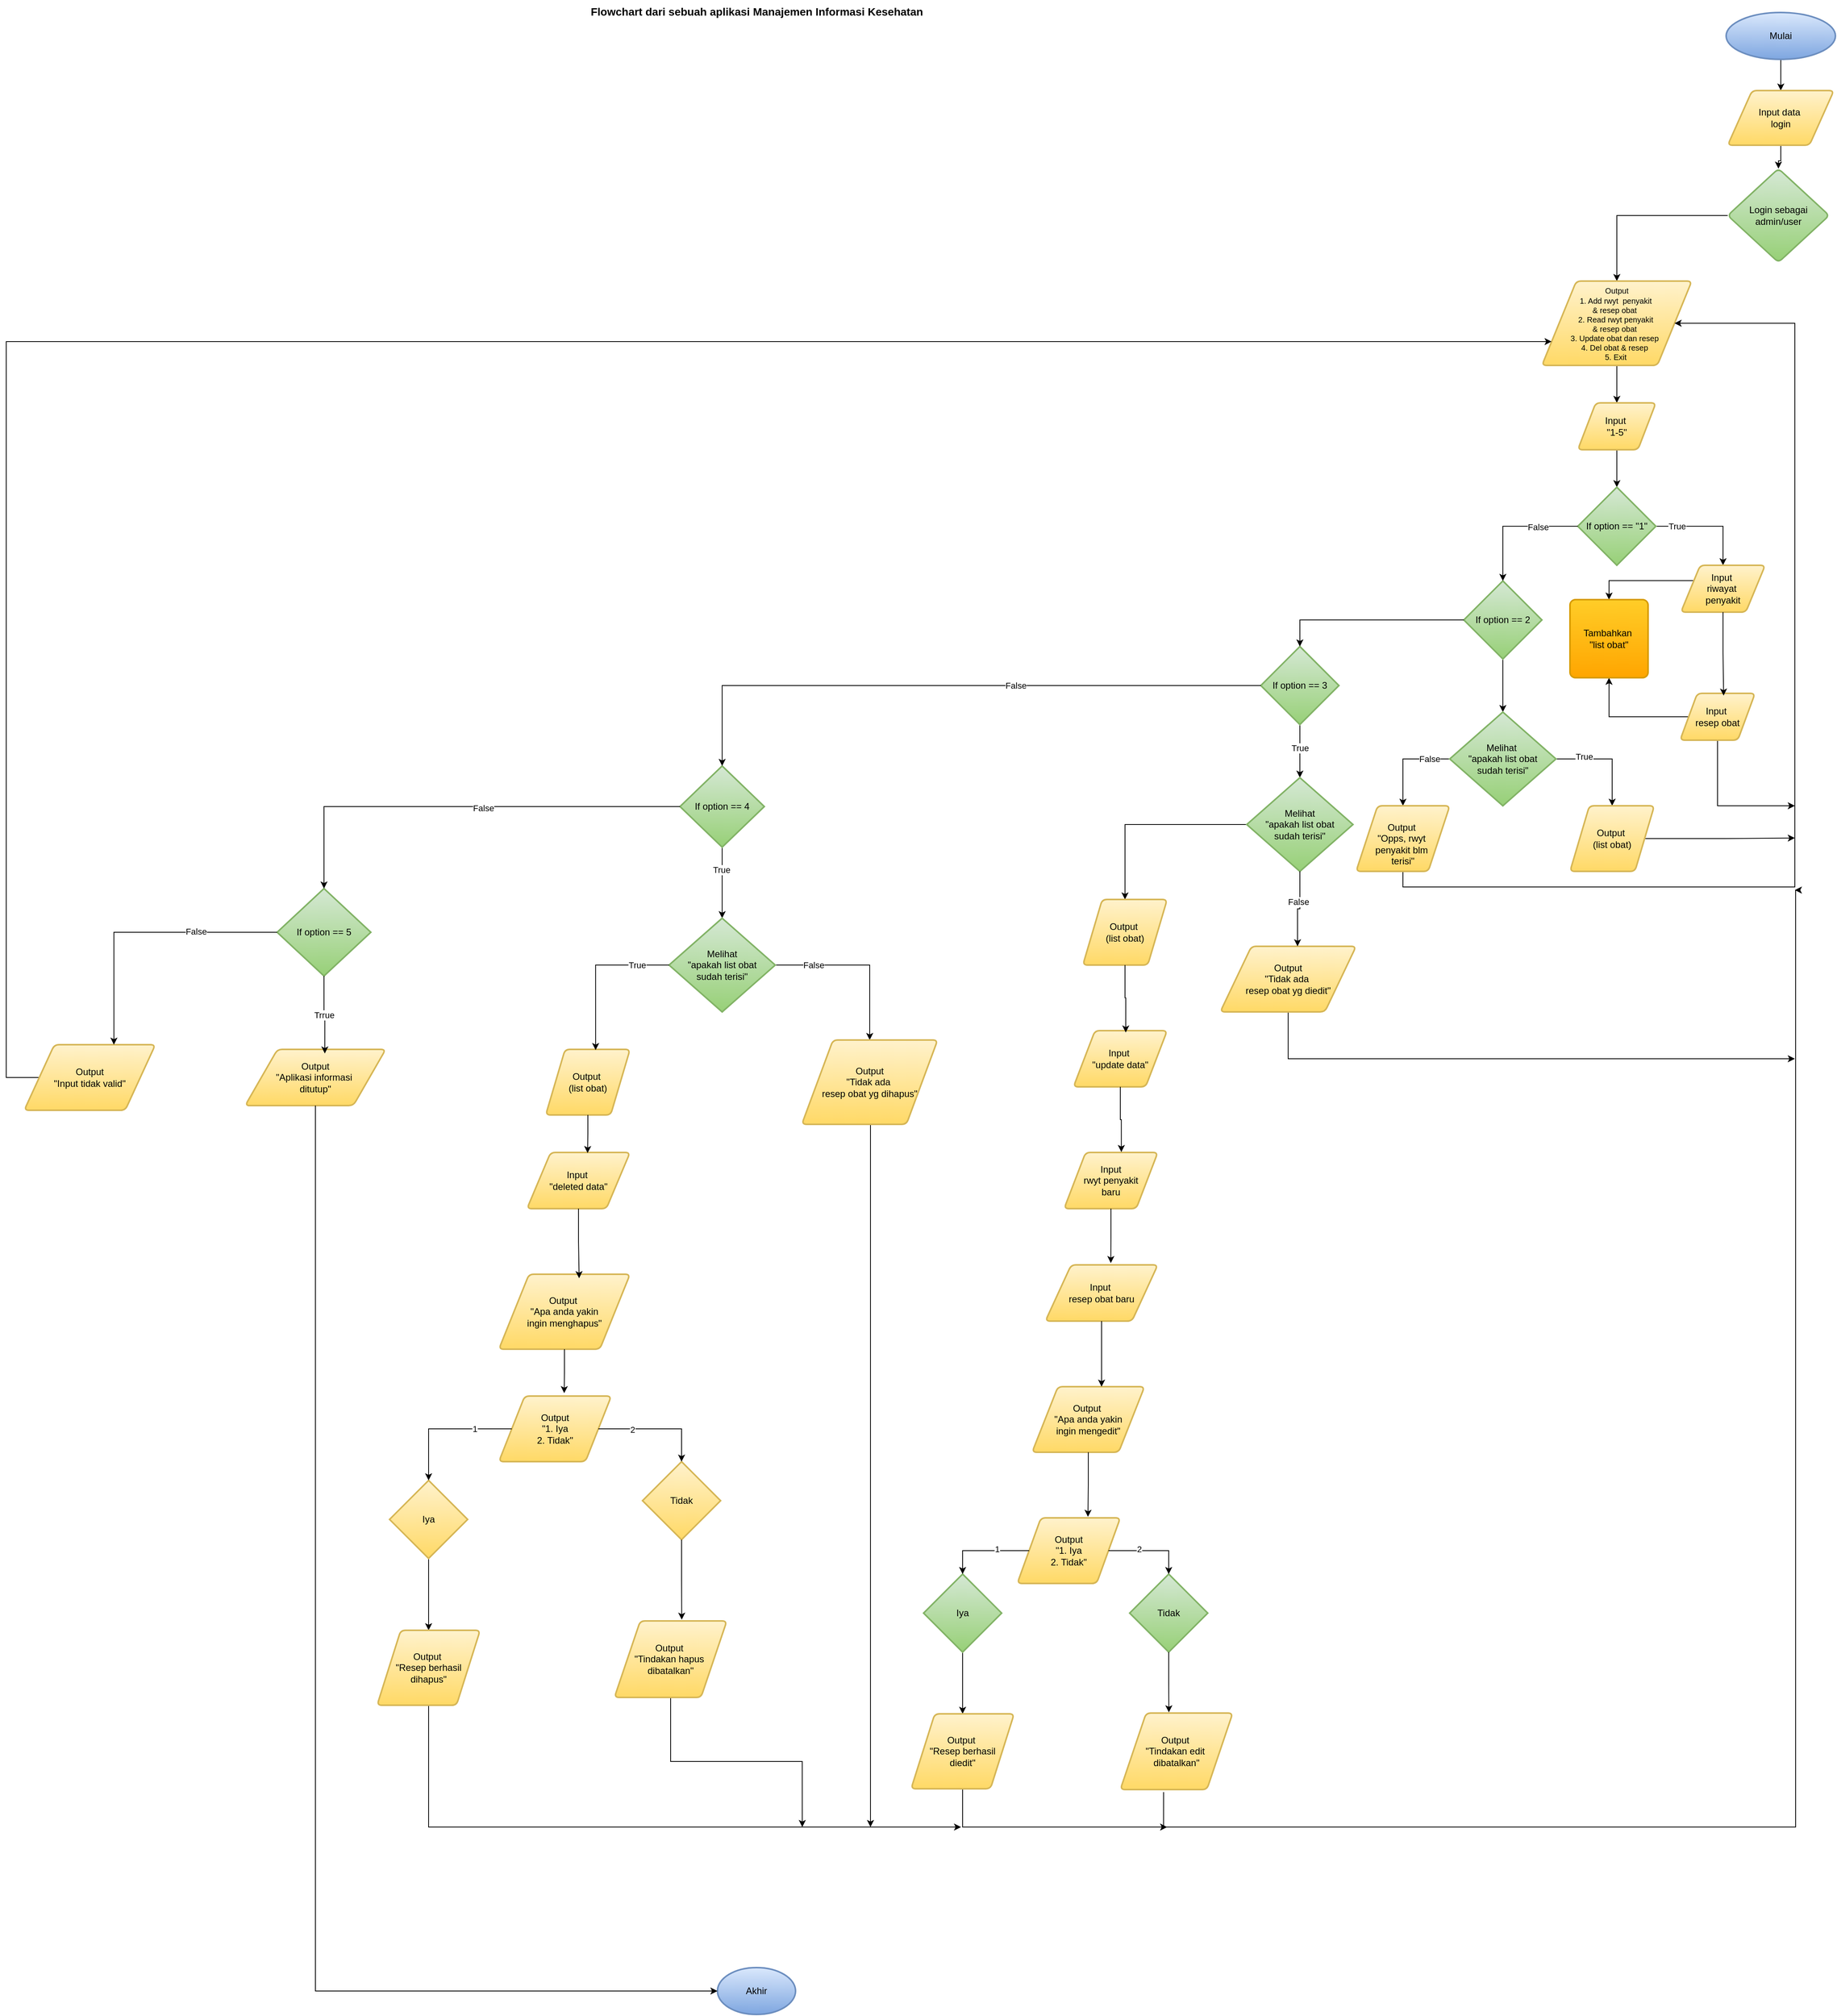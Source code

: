 <mxfile version="24.7.8">
  <diagram id="C5RBs43oDa-KdzZeNtuy" name="Page-1">
    <mxGraphModel dx="5481" dy="1774" grid="1" gridSize="12" guides="1" tooltips="1" connect="1" arrows="1" fold="1" page="1" pageScale="1" pageWidth="827" pageHeight="1169" math="0" shadow="0">
      <root>
        <mxCell id="WIyWlLk6GJQsqaUBKTNV-0" />
        <mxCell id="WIyWlLk6GJQsqaUBKTNV-1" parent="WIyWlLk6GJQsqaUBKTNV-0" />
        <mxCell id="7hkUf9eqi4IZ8fH5zVSV-6" style="edgeStyle=orthogonalEdgeStyle;rounded=0;orthogonalLoop=1;jettySize=auto;html=1;" parent="WIyWlLk6GJQsqaUBKTNV-1" source="7hkUf9eqi4IZ8fH5zVSV-3" edge="1">
          <mxGeometry relative="1" as="geometry">
            <mxPoint x="414" y="200" as="targetPoint" />
          </mxGeometry>
        </mxCell>
        <mxCell id="7hkUf9eqi4IZ8fH5zVSV-3" value="Mulai" style="strokeWidth=2;html=1;shape=mxgraph.flowchart.start_1;whiteSpace=wrap;fillColor=#dae8fc;gradientColor=#7ea6e0;strokeColor=#6c8ebf;" parent="WIyWlLk6GJQsqaUBKTNV-1" vertex="1">
          <mxGeometry x="344" y="100" width="140" height="60" as="geometry" />
        </mxCell>
        <mxCell id="7hkUf9eqi4IZ8fH5zVSV-4" value="Flowchart dari sebuah aplikasi Manajemen Informasi Kesehatan" style="text;html=1;align=center;verticalAlign=middle;resizable=0;points=[];autosize=1;fontStyle=1;fontSize=14;fillColor=none;strokeColor=none;" parent="WIyWlLk6GJQsqaUBKTNV-1" vertex="1">
          <mxGeometry x="-1108" y="84" width="420" height="30" as="geometry" />
        </mxCell>
        <mxCell id="7hkUf9eqi4IZ8fH5zVSV-15" style="edgeStyle=orthogonalEdgeStyle;rounded=0;orthogonalLoop=1;jettySize=auto;html=1;exitX=0.5;exitY=1;exitDx=0;exitDy=0;" parent="WIyWlLk6GJQsqaUBKTNV-1" source="7hkUf9eqi4IZ8fH5zVSV-9" target="7hkUf9eqi4IZ8fH5zVSV-11" edge="1">
          <mxGeometry relative="1" as="geometry" />
        </mxCell>
        <mxCell id="7hkUf9eqi4IZ8fH5zVSV-9" value="Input data&amp;nbsp;&lt;div&gt;login&lt;/div&gt;" style="shape=parallelogram;html=1;strokeWidth=2;perimeter=parallelogramPerimeter;whiteSpace=wrap;rounded=1;arcSize=12;size=0.23;fillColor=#fff2cc;gradientColor=#ffd966;strokeColor=#d6b656;" parent="WIyWlLk6GJQsqaUBKTNV-1" vertex="1">
          <mxGeometry x="346" y="200" width="136" height="70" as="geometry" />
        </mxCell>
        <mxCell id="7hkUf9eqi4IZ8fH5zVSV-18" style="edgeStyle=orthogonalEdgeStyle;rounded=0;orthogonalLoop=1;jettySize=auto;html=1;exitX=0;exitY=0.5;exitDx=0;exitDy=0;" parent="WIyWlLk6GJQsqaUBKTNV-1" source="7hkUf9eqi4IZ8fH5zVSV-11" target="7hkUf9eqi4IZ8fH5zVSV-21" edge="1">
          <mxGeometry relative="1" as="geometry">
            <mxPoint x="170" y="370" as="targetPoint" />
          </mxGeometry>
        </mxCell>
        <mxCell id="7hkUf9eqi4IZ8fH5zVSV-11" value="Login sebagai admin/user" style="rhombus;whiteSpace=wrap;html=1;strokeWidth=2;rounded=1;arcSize=12;fillColor=#d5e8d4;gradientColor=#97d077;strokeColor=#82b366;" parent="WIyWlLk6GJQsqaUBKTNV-1" vertex="1">
          <mxGeometry x="346" y="300" width="130" height="120" as="geometry" />
        </mxCell>
        <mxCell id="7hkUf9eqi4IZ8fH5zVSV-41" style="edgeStyle=orthogonalEdgeStyle;rounded=0;orthogonalLoop=1;jettySize=auto;html=1;exitX=0.5;exitY=1;exitDx=0;exitDy=0;" parent="WIyWlLk6GJQsqaUBKTNV-1" source="7hkUf9eqi4IZ8fH5zVSV-21" edge="1">
          <mxGeometry relative="1" as="geometry">
            <mxPoint x="204" y="600" as="targetPoint" />
          </mxGeometry>
        </mxCell>
        <mxCell id="7hkUf9eqi4IZ8fH5zVSV-21" value="&lt;font style=&quot;font-size: 10px;&quot;&gt;Output&lt;/font&gt;&lt;div style=&quot;font-size: 10px;&quot;&gt;&lt;font style=&quot;font-size: 10px;&quot;&gt;1. Add rwyt&amp;nbsp; penyakit&amp;nbsp;&lt;/font&gt;&lt;/div&gt;&lt;div style=&quot;font-size: 10px;&quot;&gt;&lt;font style=&quot;font-size: 10px;&quot;&gt;&amp;amp; resep obat&amp;nbsp;&amp;nbsp;&lt;/font&gt;&lt;/div&gt;&lt;div style=&quot;font-size: 10px;&quot;&gt;&lt;font style=&quot;font-size: 10px;&quot;&gt;2. Read rwyt penyakit&amp;nbsp;&lt;/font&gt;&lt;/div&gt;&lt;div style=&quot;font-size: 10px;&quot;&gt;&lt;font style=&quot;font-size: 10px;&quot;&gt;&amp;amp; resep obat&amp;nbsp;&amp;nbsp;&lt;/font&gt;&lt;/div&gt;&lt;div style=&quot;font-size: 10px;&quot;&gt;&lt;font style=&quot;font-size: 10px;&quot;&gt;3. Update obat dan resep&amp;nbsp;&amp;nbsp;&lt;/font&gt;&lt;/div&gt;&lt;div style=&quot;font-size: 10px;&quot;&gt;&lt;font style=&quot;font-size: 10px;&quot;&gt;4. Del obat &amp;amp; resep&amp;nbsp;&amp;nbsp;&lt;/font&gt;&lt;/div&gt;&lt;div style=&quot;font-size: 10px;&quot;&gt;&lt;font style=&quot;font-size: 10px;&quot;&gt;5. Exit&amp;nbsp;&lt;/font&gt;&lt;/div&gt;" style="shape=parallelogram;html=1;strokeWidth=2;perimeter=parallelogramPerimeter;whiteSpace=wrap;rounded=1;arcSize=12;size=0.23;fillColor=#fff2cc;gradientColor=#ffd966;strokeColor=#d6b656;" parent="WIyWlLk6GJQsqaUBKTNV-1" vertex="1">
          <mxGeometry x="108" y="444" width="192" height="108" as="geometry" />
        </mxCell>
        <mxCell id="7hkUf9eqi4IZ8fH5zVSV-44" style="edgeStyle=orthogonalEdgeStyle;rounded=0;orthogonalLoop=1;jettySize=auto;html=1;exitX=0.5;exitY=1;exitDx=0;exitDy=0;" parent="WIyWlLk6GJQsqaUBKTNV-1" source="7hkUf9eqi4IZ8fH5zVSV-42" edge="1">
          <mxGeometry relative="1" as="geometry">
            <mxPoint x="204" y="708" as="targetPoint" />
          </mxGeometry>
        </mxCell>
        <mxCell id="7hkUf9eqi4IZ8fH5zVSV-42" value="Input&amp;nbsp;&lt;div&gt;&quot;1-5&quot;&lt;/div&gt;" style="shape=parallelogram;html=1;strokeWidth=2;perimeter=parallelogramPerimeter;whiteSpace=wrap;rounded=1;arcSize=12;size=0.23;fillColor=#fff2cc;gradientColor=#ffd966;strokeColor=#d6b656;" parent="WIyWlLk6GJQsqaUBKTNV-1" vertex="1">
          <mxGeometry x="154" y="600" width="100" height="60" as="geometry" />
        </mxCell>
        <mxCell id="7hkUf9eqi4IZ8fH5zVSV-46" style="edgeStyle=orthogonalEdgeStyle;rounded=0;orthogonalLoop=1;jettySize=auto;html=1;exitX=1;exitY=0.5;exitDx=0;exitDy=0;exitPerimeter=0;entryX=0.5;entryY=0;entryDx=0;entryDy=0;" parent="WIyWlLk6GJQsqaUBKTNV-1" source="7hkUf9eqi4IZ8fH5zVSV-45" edge="1" target="UEcVBpaG3NOcfBzh2yAo-0">
          <mxGeometry relative="1" as="geometry">
            <mxPoint x="360" y="758" as="targetPoint" />
          </mxGeometry>
        </mxCell>
        <mxCell id="7hkUf9eqi4IZ8fH5zVSV-47" value="True" style="edgeLabel;html=1;align=center;verticalAlign=middle;resizable=0;points=[];" parent="7hkUf9eqi4IZ8fH5zVSV-46" vertex="1" connectable="0">
          <mxGeometry x="-0.154" y="-3" relative="1" as="geometry">
            <mxPoint x="-31" y="-3" as="offset" />
          </mxGeometry>
        </mxCell>
        <mxCell id="7hkUf9eqi4IZ8fH5zVSV-45" value="If option == &quot;1&quot;" style="strokeWidth=2;html=1;shape=mxgraph.flowchart.decision;whiteSpace=wrap;fillColor=#d5e8d4;gradientColor=#97d077;strokeColor=#82b366;" parent="WIyWlLk6GJQsqaUBKTNV-1" vertex="1">
          <mxGeometry x="154" y="708" width="100" height="100" as="geometry" />
        </mxCell>
        <mxCell id="UEcVBpaG3NOcfBzh2yAo-25" style="edgeStyle=orthogonalEdgeStyle;rounded=0;orthogonalLoop=1;jettySize=auto;html=1;exitX=0;exitY=0.25;exitDx=0;exitDy=0;entryX=0.5;entryY=0;entryDx=0;entryDy=0;" edge="1" parent="WIyWlLk6GJQsqaUBKTNV-1" source="UEcVBpaG3NOcfBzh2yAo-0" target="UEcVBpaG3NOcfBzh2yAo-22">
          <mxGeometry relative="1" as="geometry" />
        </mxCell>
        <mxCell id="UEcVBpaG3NOcfBzh2yAo-0" value="Input&amp;nbsp;&lt;div&gt;riwayat&amp;nbsp;&lt;/div&gt;&lt;div&gt;penyakit&lt;/div&gt;" style="shape=parallelogram;html=1;strokeWidth=2;perimeter=parallelogramPerimeter;whiteSpace=wrap;rounded=1;arcSize=12;size=0.23;fillColor=#fff2cc;gradientColor=#ffd966;strokeColor=#d6b656;" vertex="1" parent="WIyWlLk6GJQsqaUBKTNV-1">
          <mxGeometry x="286" y="808" width="108" height="60" as="geometry" />
        </mxCell>
        <mxCell id="UEcVBpaG3NOcfBzh2yAo-23" style="edgeStyle=orthogonalEdgeStyle;rounded=0;orthogonalLoop=1;jettySize=auto;html=1;exitX=0;exitY=0.5;exitDx=0;exitDy=0;entryX=0.5;entryY=1;entryDx=0;entryDy=0;" edge="1" parent="WIyWlLk6GJQsqaUBKTNV-1" source="UEcVBpaG3NOcfBzh2yAo-1" target="UEcVBpaG3NOcfBzh2yAo-22">
          <mxGeometry relative="1" as="geometry" />
        </mxCell>
        <mxCell id="UEcVBpaG3NOcfBzh2yAo-39" style="edgeStyle=orthogonalEdgeStyle;rounded=0;orthogonalLoop=1;jettySize=auto;html=1;exitX=0.5;exitY=1;exitDx=0;exitDy=0;" edge="1" parent="WIyWlLk6GJQsqaUBKTNV-1" source="UEcVBpaG3NOcfBzh2yAo-1">
          <mxGeometry relative="1" as="geometry">
            <mxPoint x="432" y="1116" as="targetPoint" />
            <Array as="points">
              <mxPoint x="333" y="1116" />
            </Array>
          </mxGeometry>
        </mxCell>
        <mxCell id="UEcVBpaG3NOcfBzh2yAo-1" value="Input&amp;nbsp;&lt;div&gt;resep obat&lt;/div&gt;" style="shape=parallelogram;html=1;strokeWidth=2;perimeter=parallelogramPerimeter;whiteSpace=wrap;rounded=1;arcSize=12;size=0.23;fillColor=#fff2cc;gradientColor=#ffd966;strokeColor=#d6b656;" vertex="1" parent="WIyWlLk6GJQsqaUBKTNV-1">
          <mxGeometry x="285" y="972" width="96" height="60" as="geometry" />
        </mxCell>
        <mxCell id="UEcVBpaG3NOcfBzh2yAo-10" style="edgeStyle=orthogonalEdgeStyle;rounded=0;orthogonalLoop=1;jettySize=auto;html=1;exitX=0.5;exitY=1;exitDx=0;exitDy=0;entryX=0.581;entryY=0.048;entryDx=0;entryDy=0;entryPerimeter=0;" edge="1" parent="WIyWlLk6GJQsqaUBKTNV-1" source="UEcVBpaG3NOcfBzh2yAo-0" target="UEcVBpaG3NOcfBzh2yAo-1">
          <mxGeometry relative="1" as="geometry" />
        </mxCell>
        <mxCell id="UEcVBpaG3NOcfBzh2yAo-28" style="edgeStyle=orthogonalEdgeStyle;rounded=0;orthogonalLoop=1;jettySize=auto;html=1;exitX=0.5;exitY=1;exitDx=0;exitDy=0;exitPerimeter=0;" edge="1" parent="WIyWlLk6GJQsqaUBKTNV-1" source="UEcVBpaG3NOcfBzh2yAo-11" target="UEcVBpaG3NOcfBzh2yAo-27">
          <mxGeometry relative="1" as="geometry" />
        </mxCell>
        <mxCell id="UEcVBpaG3NOcfBzh2yAo-11" value="If option == 2" style="strokeWidth=2;html=1;shape=mxgraph.flowchart.decision;whiteSpace=wrap;fillColor=#d5e8d4;gradientColor=#97d077;strokeColor=#82b366;" vertex="1" parent="WIyWlLk6GJQsqaUBKTNV-1">
          <mxGeometry x="8" y="828" width="100" height="100" as="geometry" />
        </mxCell>
        <mxCell id="UEcVBpaG3NOcfBzh2yAo-12" style="edgeStyle=orthogonalEdgeStyle;rounded=0;orthogonalLoop=1;jettySize=auto;html=1;exitX=0;exitY=0.5;exitDx=0;exitDy=0;exitPerimeter=0;entryX=0.5;entryY=0;entryDx=0;entryDy=0;entryPerimeter=0;" edge="1" parent="WIyWlLk6GJQsqaUBKTNV-1" source="7hkUf9eqi4IZ8fH5zVSV-45" target="UEcVBpaG3NOcfBzh2yAo-11">
          <mxGeometry relative="1" as="geometry" />
        </mxCell>
        <mxCell id="UEcVBpaG3NOcfBzh2yAo-13" value="False" style="edgeLabel;html=1;align=center;verticalAlign=middle;resizable=0;points=[];" vertex="1" connectable="0" parent="UEcVBpaG3NOcfBzh2yAo-12">
          <mxGeometry x="-0.388" y="1" relative="1" as="geometry">
            <mxPoint as="offset" />
          </mxGeometry>
        </mxCell>
        <mxCell id="UEcVBpaG3NOcfBzh2yAo-22" value="Tambahkan&amp;nbsp;&lt;div&gt;&quot;list obat&quot;&lt;/div&gt;" style="rounded=1;whiteSpace=wrap;html=1;absoluteArcSize=1;arcSize=14;strokeWidth=2;fillColor=#ffcd28;gradientColor=#ffa500;strokeColor=#d79b00;" vertex="1" parent="WIyWlLk6GJQsqaUBKTNV-1">
          <mxGeometry x="144" y="852" width="100" height="100" as="geometry" />
        </mxCell>
        <mxCell id="UEcVBpaG3NOcfBzh2yAo-33" style="edgeStyle=orthogonalEdgeStyle;rounded=0;orthogonalLoop=1;jettySize=auto;html=1;exitX=1;exitY=0.5;exitDx=0;exitDy=0;exitPerimeter=0;entryX=0.5;entryY=0;entryDx=0;entryDy=0;" edge="1" parent="WIyWlLk6GJQsqaUBKTNV-1" source="UEcVBpaG3NOcfBzh2yAo-27" target="UEcVBpaG3NOcfBzh2yAo-32">
          <mxGeometry relative="1" as="geometry" />
        </mxCell>
        <mxCell id="UEcVBpaG3NOcfBzh2yAo-36" value="True" style="edgeLabel;html=1;align=center;verticalAlign=middle;resizable=0;points=[];" vertex="1" connectable="0" parent="UEcVBpaG3NOcfBzh2yAo-33">
          <mxGeometry x="-0.453" y="3" relative="1" as="geometry">
            <mxPoint as="offset" />
          </mxGeometry>
        </mxCell>
        <mxCell id="UEcVBpaG3NOcfBzh2yAo-34" style="edgeStyle=orthogonalEdgeStyle;rounded=0;orthogonalLoop=1;jettySize=auto;html=1;exitX=0;exitY=0.5;exitDx=0;exitDy=0;exitPerimeter=0;entryX=0.5;entryY=0;entryDx=0;entryDy=0;" edge="1" parent="WIyWlLk6GJQsqaUBKTNV-1" source="UEcVBpaG3NOcfBzh2yAo-27" target="UEcVBpaG3NOcfBzh2yAo-30">
          <mxGeometry relative="1" as="geometry" />
        </mxCell>
        <mxCell id="UEcVBpaG3NOcfBzh2yAo-35" value="False" style="edgeLabel;html=1;align=center;verticalAlign=middle;resizable=0;points=[];" vertex="1" connectable="0" parent="UEcVBpaG3NOcfBzh2yAo-34">
          <mxGeometry x="-0.556" relative="1" as="geometry">
            <mxPoint as="offset" />
          </mxGeometry>
        </mxCell>
        <mxCell id="UEcVBpaG3NOcfBzh2yAo-27" value="Melihat&amp;nbsp;&lt;div&gt;&quot;apakah list obat&lt;/div&gt;&lt;div&gt;sudah terisi&quot;&lt;/div&gt;" style="strokeWidth=2;html=1;shape=mxgraph.flowchart.decision;whiteSpace=wrap;fillColor=#d5e8d4;gradientColor=#97d077;strokeColor=#82b366;" vertex="1" parent="WIyWlLk6GJQsqaUBKTNV-1">
          <mxGeometry x="-10" y="996" width="136" height="120" as="geometry" />
        </mxCell>
        <mxCell id="UEcVBpaG3NOcfBzh2yAo-38" style="edgeStyle=orthogonalEdgeStyle;rounded=0;orthogonalLoop=1;jettySize=auto;html=1;exitX=0.5;exitY=1;exitDx=0;exitDy=0;entryX=1;entryY=0.5;entryDx=0;entryDy=0;" edge="1" parent="WIyWlLk6GJQsqaUBKTNV-1" source="UEcVBpaG3NOcfBzh2yAo-30" target="7hkUf9eqi4IZ8fH5zVSV-21">
          <mxGeometry relative="1" as="geometry">
            <Array as="points">
              <mxPoint x="-70" y="1220" />
              <mxPoint x="432" y="1220" />
              <mxPoint x="432" y="498" />
            </Array>
          </mxGeometry>
        </mxCell>
        <mxCell id="UEcVBpaG3NOcfBzh2yAo-30" value="&lt;br&gt;&lt;div&gt;Output&amp;nbsp;&lt;/div&gt;&lt;div&gt;&quot;Opps, rwyt&amp;nbsp;&lt;/div&gt;&lt;div&gt;penyakit blm&amp;nbsp;&lt;/div&gt;&lt;div&gt;terisi&quot;&lt;/div&gt;" style="shape=parallelogram;html=1;strokeWidth=2;perimeter=parallelogramPerimeter;whiteSpace=wrap;rounded=1;arcSize=12;size=0.23;fillColor=#fff2cc;gradientColor=#ffd966;strokeColor=#d6b656;" vertex="1" parent="WIyWlLk6GJQsqaUBKTNV-1">
          <mxGeometry x="-130" y="1116" width="120" height="84" as="geometry" />
        </mxCell>
        <mxCell id="UEcVBpaG3NOcfBzh2yAo-41" style="edgeStyle=orthogonalEdgeStyle;rounded=0;orthogonalLoop=1;jettySize=auto;html=1;exitX=1;exitY=0.5;exitDx=0;exitDy=0;" edge="1" parent="WIyWlLk6GJQsqaUBKTNV-1" source="UEcVBpaG3NOcfBzh2yAo-32">
          <mxGeometry relative="1" as="geometry">
            <mxPoint x="432" y="1157.308" as="targetPoint" />
          </mxGeometry>
        </mxCell>
        <mxCell id="UEcVBpaG3NOcfBzh2yAo-32" value="Output&amp;nbsp;&lt;div&gt;(list obat)&lt;/div&gt;" style="shape=parallelogram;html=1;strokeWidth=2;perimeter=parallelogramPerimeter;whiteSpace=wrap;rounded=1;arcSize=12;size=0.23;fillColor=#fff2cc;gradientColor=#ffd966;strokeColor=#d6b656;" vertex="1" parent="WIyWlLk6GJQsqaUBKTNV-1">
          <mxGeometry x="144" y="1116" width="108" height="84" as="geometry" />
        </mxCell>
        <mxCell id="UEcVBpaG3NOcfBzh2yAo-47" style="edgeStyle=orthogonalEdgeStyle;rounded=0;orthogonalLoop=1;jettySize=auto;html=1;exitX=0.5;exitY=1;exitDx=0;exitDy=0;exitPerimeter=0;" edge="1" parent="WIyWlLk6GJQsqaUBKTNV-1" source="UEcVBpaG3NOcfBzh2yAo-43" target="UEcVBpaG3NOcfBzh2yAo-46">
          <mxGeometry relative="1" as="geometry" />
        </mxCell>
        <mxCell id="UEcVBpaG3NOcfBzh2yAo-94" value="True" style="edgeLabel;html=1;align=center;verticalAlign=middle;resizable=0;points=[];" vertex="1" connectable="0" parent="UEcVBpaG3NOcfBzh2yAo-47">
          <mxGeometry x="-0.129" relative="1" as="geometry">
            <mxPoint as="offset" />
          </mxGeometry>
        </mxCell>
        <mxCell id="UEcVBpaG3NOcfBzh2yAo-43" value="If option == 3" style="strokeWidth=2;html=1;shape=mxgraph.flowchart.decision;whiteSpace=wrap;fillColor=#d5e8d4;gradientColor=#97d077;strokeColor=#82b366;" vertex="1" parent="WIyWlLk6GJQsqaUBKTNV-1">
          <mxGeometry x="-252" y="912" width="100" height="100" as="geometry" />
        </mxCell>
        <mxCell id="UEcVBpaG3NOcfBzh2yAo-44" style="edgeStyle=orthogonalEdgeStyle;rounded=0;orthogonalLoop=1;jettySize=auto;html=1;exitX=0;exitY=0.5;exitDx=0;exitDy=0;exitPerimeter=0;entryX=0.5;entryY=0;entryDx=0;entryDy=0;entryPerimeter=0;" edge="1" parent="WIyWlLk6GJQsqaUBKTNV-1" source="UEcVBpaG3NOcfBzh2yAo-11" target="UEcVBpaG3NOcfBzh2yAo-43">
          <mxGeometry relative="1" as="geometry" />
        </mxCell>
        <mxCell id="UEcVBpaG3NOcfBzh2yAo-90" style="edgeStyle=orthogonalEdgeStyle;rounded=0;orthogonalLoop=1;jettySize=auto;html=1;exitX=0.5;exitY=1;exitDx=0;exitDy=0;" edge="1" parent="WIyWlLk6GJQsqaUBKTNV-1" source="UEcVBpaG3NOcfBzh2yAo-45">
          <mxGeometry relative="1" as="geometry">
            <mxPoint x="432" y="1440" as="targetPoint" />
            <Array as="points">
              <mxPoint x="-217" y="1440" />
              <mxPoint x="372" y="1440" />
            </Array>
          </mxGeometry>
        </mxCell>
        <mxCell id="UEcVBpaG3NOcfBzh2yAo-45" value="Output&lt;div&gt;&quot;Tidak ada&amp;nbsp;&lt;/div&gt;&lt;div&gt;resep obat yg diedit&quot;&lt;/div&gt;" style="shape=parallelogram;html=1;strokeWidth=2;perimeter=parallelogramPerimeter;whiteSpace=wrap;rounded=1;arcSize=12;size=0.23;fillColor=#fff2cc;gradientColor=#ffd966;strokeColor=#d6b656;" vertex="1" parent="WIyWlLk6GJQsqaUBKTNV-1">
          <mxGeometry x="-304" y="1296" width="174" height="84" as="geometry" />
        </mxCell>
        <mxCell id="UEcVBpaG3NOcfBzh2yAo-67" style="edgeStyle=orthogonalEdgeStyle;rounded=0;orthogonalLoop=1;jettySize=auto;html=1;exitX=0;exitY=0.5;exitDx=0;exitDy=0;exitPerimeter=0;entryX=0.5;entryY=0;entryDx=0;entryDy=0;" edge="1" parent="WIyWlLk6GJQsqaUBKTNV-1" source="UEcVBpaG3NOcfBzh2yAo-46" target="UEcVBpaG3NOcfBzh2yAo-51">
          <mxGeometry relative="1" as="geometry" />
        </mxCell>
        <mxCell id="UEcVBpaG3NOcfBzh2yAo-46" value="Melihat&lt;div&gt;&quot;apakah list obat&lt;/div&gt;&lt;div&gt;sudah terisi&quot;&lt;/div&gt;" style="strokeWidth=2;html=1;shape=mxgraph.flowchart.decision;whiteSpace=wrap;fillColor=#d5e8d4;gradientColor=#97d077;strokeColor=#82b366;" vertex="1" parent="WIyWlLk6GJQsqaUBKTNV-1">
          <mxGeometry x="-270" y="1080" width="136" height="120" as="geometry" />
        </mxCell>
        <mxCell id="UEcVBpaG3NOcfBzh2yAo-48" style="edgeStyle=orthogonalEdgeStyle;rounded=0;orthogonalLoop=1;jettySize=auto;html=1;exitX=0.5;exitY=1;exitDx=0;exitDy=0;exitPerimeter=0;entryX=0.569;entryY=0;entryDx=0;entryDy=0;entryPerimeter=0;" edge="1" parent="WIyWlLk6GJQsqaUBKTNV-1" source="UEcVBpaG3NOcfBzh2yAo-46" target="UEcVBpaG3NOcfBzh2yAo-45">
          <mxGeometry relative="1" as="geometry" />
        </mxCell>
        <mxCell id="UEcVBpaG3NOcfBzh2yAo-49" value="False" style="edgeLabel;html=1;align=center;verticalAlign=middle;resizable=0;points=[];" vertex="1" connectable="0" parent="UEcVBpaG3NOcfBzh2yAo-48">
          <mxGeometry x="-0.213" y="-2" relative="1" as="geometry">
            <mxPoint as="offset" />
          </mxGeometry>
        </mxCell>
        <mxCell id="UEcVBpaG3NOcfBzh2yAo-51" value="Output&amp;nbsp;&lt;div&gt;(list obat)&lt;/div&gt;" style="shape=parallelogram;html=1;strokeWidth=2;perimeter=parallelogramPerimeter;whiteSpace=wrap;rounded=1;arcSize=12;size=0.23;fillColor=#fff2cc;gradientColor=#ffd966;strokeColor=#d6b656;" vertex="1" parent="WIyWlLk6GJQsqaUBKTNV-1">
          <mxGeometry x="-480" y="1236" width="108" height="84" as="geometry" />
        </mxCell>
        <mxCell id="UEcVBpaG3NOcfBzh2yAo-52" value="Input&amp;nbsp;&lt;div&gt;&quot;update data&quot;&lt;/div&gt;" style="shape=parallelogram;html=1;strokeWidth=2;perimeter=parallelogramPerimeter;whiteSpace=wrap;rounded=1;arcSize=12;size=0.23;fillColor=#fff2cc;gradientColor=#ffd966;strokeColor=#d6b656;" vertex="1" parent="WIyWlLk6GJQsqaUBKTNV-1">
          <mxGeometry x="-492" y="1404" width="120" height="72" as="geometry" />
        </mxCell>
        <mxCell id="UEcVBpaG3NOcfBzh2yAo-54" style="edgeStyle=orthogonalEdgeStyle;rounded=0;orthogonalLoop=1;jettySize=auto;html=1;exitX=0.5;exitY=1;exitDx=0;exitDy=0;entryX=0.558;entryY=0.033;entryDx=0;entryDy=0;entryPerimeter=0;" edge="1" parent="WIyWlLk6GJQsqaUBKTNV-1" source="UEcVBpaG3NOcfBzh2yAo-51" target="UEcVBpaG3NOcfBzh2yAo-52">
          <mxGeometry relative="1" as="geometry" />
        </mxCell>
        <mxCell id="UEcVBpaG3NOcfBzh2yAo-55" value="Input&lt;div&gt;rwyt penyakit&lt;/div&gt;&lt;div&gt;baru&lt;/div&gt;" style="shape=parallelogram;html=1;strokeWidth=2;perimeter=parallelogramPerimeter;whiteSpace=wrap;rounded=1;arcSize=12;size=0.23;fillColor=#fff2cc;gradientColor=#ffd966;strokeColor=#d6b656;" vertex="1" parent="WIyWlLk6GJQsqaUBKTNV-1">
          <mxGeometry x="-504" y="1560" width="120" height="72" as="geometry" />
        </mxCell>
        <mxCell id="UEcVBpaG3NOcfBzh2yAo-56" value="Input&amp;nbsp;&lt;div&gt;resep obat baru&lt;/div&gt;" style="shape=parallelogram;html=1;strokeWidth=2;perimeter=parallelogramPerimeter;whiteSpace=wrap;rounded=1;arcSize=12;size=0.23;fillColor=#fff2cc;gradientColor=#ffd966;strokeColor=#d6b656;" vertex="1" parent="WIyWlLk6GJQsqaUBKTNV-1">
          <mxGeometry x="-528" y="1704" width="144" height="72" as="geometry" />
        </mxCell>
        <mxCell id="UEcVBpaG3NOcfBzh2yAo-61" style="edgeStyle=orthogonalEdgeStyle;rounded=0;orthogonalLoop=1;jettySize=auto;html=1;exitX=0.5;exitY=1;exitDx=0;exitDy=0;entryX=0.582;entryY=-0.032;entryDx=0;entryDy=0;entryPerimeter=0;" edge="1" parent="WIyWlLk6GJQsqaUBKTNV-1" source="UEcVBpaG3NOcfBzh2yAo-55" target="UEcVBpaG3NOcfBzh2yAo-56">
          <mxGeometry relative="1" as="geometry" />
        </mxCell>
        <mxCell id="UEcVBpaG3NOcfBzh2yAo-62" value="Output&amp;nbsp;&lt;div&gt;&quot;Apa anda yakin&lt;/div&gt;&lt;div&gt;ingin mengedit&quot;&lt;/div&gt;" style="shape=parallelogram;html=1;strokeWidth=2;perimeter=parallelogramPerimeter;whiteSpace=wrap;rounded=1;arcSize=12;size=0.23;fillColor=#fff2cc;gradientColor=#ffd966;strokeColor=#d6b656;" vertex="1" parent="WIyWlLk6GJQsqaUBKTNV-1">
          <mxGeometry x="-545" y="1860" width="144" height="84" as="geometry" />
        </mxCell>
        <mxCell id="UEcVBpaG3NOcfBzh2yAo-63" value="Output&lt;div&gt;&quot;1. Iya&lt;/div&gt;&lt;div&gt;2. Tidak&quot;&lt;/div&gt;" style="shape=parallelogram;html=1;strokeWidth=2;perimeter=parallelogramPerimeter;whiteSpace=wrap;rounded=1;arcSize=12;size=0.23;fillColor=#fff2cc;gradientColor=#ffd966;strokeColor=#d6b656;" vertex="1" parent="WIyWlLk6GJQsqaUBKTNV-1">
          <mxGeometry x="-564" y="2028" width="132" height="84" as="geometry" />
        </mxCell>
        <mxCell id="UEcVBpaG3NOcfBzh2yAo-69" style="edgeStyle=orthogonalEdgeStyle;rounded=0;orthogonalLoop=1;jettySize=auto;html=1;exitX=0.5;exitY=1;exitDx=0;exitDy=0;entryX=0.611;entryY=-0.007;entryDx=0;entryDy=0;entryPerimeter=0;" edge="1" parent="WIyWlLk6GJQsqaUBKTNV-1" source="UEcVBpaG3NOcfBzh2yAo-52" target="UEcVBpaG3NOcfBzh2yAo-55">
          <mxGeometry relative="1" as="geometry" />
        </mxCell>
        <mxCell id="UEcVBpaG3NOcfBzh2yAo-71" style="edgeStyle=orthogonalEdgeStyle;rounded=0;orthogonalLoop=1;jettySize=auto;html=1;exitX=0.5;exitY=1;exitDx=0;exitDy=0;" edge="1" parent="WIyWlLk6GJQsqaUBKTNV-1" source="UEcVBpaG3NOcfBzh2yAo-56">
          <mxGeometry relative="1" as="geometry">
            <mxPoint x="-456" y="1860" as="targetPoint" />
            <Array as="points">
              <mxPoint x="-456" y="1800" />
              <mxPoint x="-456" y="1800" />
            </Array>
          </mxGeometry>
        </mxCell>
        <mxCell id="UEcVBpaG3NOcfBzh2yAo-72" style="edgeStyle=orthogonalEdgeStyle;rounded=0;orthogonalLoop=1;jettySize=auto;html=1;exitX=0.5;exitY=1;exitDx=0;exitDy=0;entryX=0.686;entryY=-0.016;entryDx=0;entryDy=0;entryPerimeter=0;" edge="1" parent="WIyWlLk6GJQsqaUBKTNV-1" source="UEcVBpaG3NOcfBzh2yAo-62" target="UEcVBpaG3NOcfBzh2yAo-63">
          <mxGeometry relative="1" as="geometry" />
        </mxCell>
        <mxCell id="UEcVBpaG3NOcfBzh2yAo-81" style="edgeStyle=orthogonalEdgeStyle;rounded=0;orthogonalLoop=1;jettySize=auto;html=1;exitX=0.5;exitY=1;exitDx=0;exitDy=0;exitPerimeter=0;entryX=0.5;entryY=0;entryDx=0;entryDy=0;" edge="1" parent="WIyWlLk6GJQsqaUBKTNV-1" source="UEcVBpaG3NOcfBzh2yAo-73" target="UEcVBpaG3NOcfBzh2yAo-80">
          <mxGeometry relative="1" as="geometry" />
        </mxCell>
        <mxCell id="UEcVBpaG3NOcfBzh2yAo-73" value="Iya" style="strokeWidth=2;html=1;shape=mxgraph.flowchart.decision;whiteSpace=wrap;fillColor=#d5e8d4;gradientColor=#97d077;strokeColor=#82b366;" vertex="1" parent="WIyWlLk6GJQsqaUBKTNV-1">
          <mxGeometry x="-684" y="2100" width="100" height="100" as="geometry" />
        </mxCell>
        <mxCell id="UEcVBpaG3NOcfBzh2yAo-74" style="edgeStyle=orthogonalEdgeStyle;rounded=0;orthogonalLoop=1;jettySize=auto;html=1;exitX=0;exitY=0.5;exitDx=0;exitDy=0;entryX=0.5;entryY=0;entryDx=0;entryDy=0;entryPerimeter=0;" edge="1" parent="WIyWlLk6GJQsqaUBKTNV-1" source="UEcVBpaG3NOcfBzh2yAo-63" target="UEcVBpaG3NOcfBzh2yAo-73">
          <mxGeometry relative="1" as="geometry" />
        </mxCell>
        <mxCell id="UEcVBpaG3NOcfBzh2yAo-75" value="1" style="edgeLabel;html=1;align=center;verticalAlign=middle;resizable=0;points=[];" vertex="1" connectable="0" parent="UEcVBpaG3NOcfBzh2yAo-74">
          <mxGeometry x="-0.29" y="-2" relative="1" as="geometry">
            <mxPoint as="offset" />
          </mxGeometry>
        </mxCell>
        <mxCell id="UEcVBpaG3NOcfBzh2yAo-76" value="Tidak" style="strokeWidth=2;html=1;shape=mxgraph.flowchart.decision;whiteSpace=wrap;fillColor=#d5e8d4;gradientColor=#97d077;strokeColor=#82b366;" vertex="1" parent="WIyWlLk6GJQsqaUBKTNV-1">
          <mxGeometry x="-420" y="2100" width="100" height="100" as="geometry" />
        </mxCell>
        <mxCell id="UEcVBpaG3NOcfBzh2yAo-78" style="edgeStyle=orthogonalEdgeStyle;rounded=0;orthogonalLoop=1;jettySize=auto;html=1;exitX=1;exitY=0.5;exitDx=0;exitDy=0;entryX=0.5;entryY=0;entryDx=0;entryDy=0;entryPerimeter=0;" edge="1" parent="WIyWlLk6GJQsqaUBKTNV-1" source="UEcVBpaG3NOcfBzh2yAo-63" target="UEcVBpaG3NOcfBzh2yAo-76">
          <mxGeometry relative="1" as="geometry" />
        </mxCell>
        <mxCell id="UEcVBpaG3NOcfBzh2yAo-79" value="2" style="edgeLabel;html=1;align=center;verticalAlign=middle;resizable=0;points=[];" vertex="1" connectable="0" parent="UEcVBpaG3NOcfBzh2yAo-78">
          <mxGeometry x="-0.276" y="2" relative="1" as="geometry">
            <mxPoint as="offset" />
          </mxGeometry>
        </mxCell>
        <mxCell id="UEcVBpaG3NOcfBzh2yAo-89" style="edgeStyle=orthogonalEdgeStyle;rounded=0;orthogonalLoop=1;jettySize=auto;html=1;exitX=0.5;exitY=1;exitDx=0;exitDy=0;" edge="1" parent="WIyWlLk6GJQsqaUBKTNV-1" source="UEcVBpaG3NOcfBzh2yAo-80">
          <mxGeometry relative="1" as="geometry">
            <mxPoint x="-372" y="2424" as="targetPoint" />
            <Array as="points">
              <mxPoint x="-634" y="2424" />
            </Array>
          </mxGeometry>
        </mxCell>
        <mxCell id="UEcVBpaG3NOcfBzh2yAo-80" value="Output&amp;nbsp;&lt;div&gt;&quot;Resep berhasil&lt;/div&gt;&lt;div&gt;diedit&quot;&lt;/div&gt;" style="shape=parallelogram;html=1;strokeWidth=2;perimeter=parallelogramPerimeter;whiteSpace=wrap;rounded=1;arcSize=12;size=0.23;fillColor=#fff2cc;gradientColor=#ffd966;strokeColor=#d6b656;" vertex="1" parent="WIyWlLk6GJQsqaUBKTNV-1">
          <mxGeometry x="-700" y="2279" width="132" height="96" as="geometry" />
        </mxCell>
        <mxCell id="UEcVBpaG3NOcfBzh2yAo-85" style="edgeStyle=orthogonalEdgeStyle;rounded=0;orthogonalLoop=1;jettySize=auto;html=1;exitX=0.385;exitY=1.033;exitDx=0;exitDy=0;exitPerimeter=0;" edge="1" parent="WIyWlLk6GJQsqaUBKTNV-1" source="UEcVBpaG3NOcfBzh2yAo-82">
          <mxGeometry relative="1" as="geometry">
            <mxPoint x="432" y="1224" as="targetPoint" />
            <mxPoint x="-360" y="2335" as="sourcePoint" />
            <Array as="points">
              <mxPoint x="-377" y="2424" />
              <mxPoint x="433" y="2424" />
              <mxPoint x="433" y="1224" />
            </Array>
          </mxGeometry>
        </mxCell>
        <mxCell id="UEcVBpaG3NOcfBzh2yAo-82" value="Output&amp;nbsp;&lt;div&gt;&quot;Tindakan edit&amp;nbsp;&lt;/div&gt;&lt;div&gt;dibatalkan&quot;&lt;/div&gt;" style="shape=parallelogram;html=1;strokeWidth=2;perimeter=parallelogramPerimeter;whiteSpace=wrap;rounded=1;arcSize=12;size=0.23;fillColor=#fff2cc;gradientColor=#ffd966;strokeColor=#d6b656;" vertex="1" parent="WIyWlLk6GJQsqaUBKTNV-1">
          <mxGeometry x="-432" y="2278" width="144" height="98" as="geometry" />
        </mxCell>
        <mxCell id="UEcVBpaG3NOcfBzh2yAo-83" style="edgeStyle=orthogonalEdgeStyle;rounded=0;orthogonalLoop=1;jettySize=auto;html=1;exitX=0.5;exitY=1;exitDx=0;exitDy=0;exitPerimeter=0;entryX=0.432;entryY=-0.009;entryDx=0;entryDy=0;entryPerimeter=0;" edge="1" parent="WIyWlLk6GJQsqaUBKTNV-1" source="UEcVBpaG3NOcfBzh2yAo-76" target="UEcVBpaG3NOcfBzh2yAo-82">
          <mxGeometry relative="1" as="geometry" />
        </mxCell>
        <mxCell id="UEcVBpaG3NOcfBzh2yAo-99" style="edgeStyle=orthogonalEdgeStyle;rounded=0;orthogonalLoop=1;jettySize=auto;html=1;exitX=0.5;exitY=1;exitDx=0;exitDy=0;exitPerimeter=0;" edge="1" parent="WIyWlLk6GJQsqaUBKTNV-1" source="UEcVBpaG3NOcfBzh2yAo-91" target="UEcVBpaG3NOcfBzh2yAo-96">
          <mxGeometry relative="1" as="geometry" />
        </mxCell>
        <mxCell id="UEcVBpaG3NOcfBzh2yAo-151" value="True" style="edgeLabel;html=1;align=center;verticalAlign=middle;resizable=0;points=[];" vertex="1" connectable="0" parent="UEcVBpaG3NOcfBzh2yAo-99">
          <mxGeometry x="-0.36" y="-1" relative="1" as="geometry">
            <mxPoint as="offset" />
          </mxGeometry>
        </mxCell>
        <mxCell id="UEcVBpaG3NOcfBzh2yAo-91" value="If option == 4" style="strokeWidth=2;html=1;shape=mxgraph.flowchart.decision;whiteSpace=wrap;fillColor=#d5e8d4;gradientColor=#97d077;strokeColor=#82b366;" vertex="1" parent="WIyWlLk6GJQsqaUBKTNV-1">
          <mxGeometry x="-996" y="1065" width="108" height="104" as="geometry" />
        </mxCell>
        <mxCell id="UEcVBpaG3NOcfBzh2yAo-93" style="edgeStyle=orthogonalEdgeStyle;rounded=0;orthogonalLoop=1;jettySize=auto;html=1;exitX=0;exitY=0.5;exitDx=0;exitDy=0;exitPerimeter=0;entryX=0.5;entryY=0;entryDx=0;entryDy=0;entryPerimeter=0;" edge="1" parent="WIyWlLk6GJQsqaUBKTNV-1" source="UEcVBpaG3NOcfBzh2yAo-43" target="UEcVBpaG3NOcfBzh2yAo-91">
          <mxGeometry relative="1" as="geometry" />
        </mxCell>
        <mxCell id="UEcVBpaG3NOcfBzh2yAo-95" value="False" style="edgeLabel;html=1;align=center;verticalAlign=middle;resizable=0;points=[];" vertex="1" connectable="0" parent="UEcVBpaG3NOcfBzh2yAo-93">
          <mxGeometry x="-0.216" y="3" relative="1" as="geometry">
            <mxPoint x="-3" y="-3" as="offset" />
          </mxGeometry>
        </mxCell>
        <mxCell id="UEcVBpaG3NOcfBzh2yAo-102" style="edgeStyle=orthogonalEdgeStyle;rounded=0;orthogonalLoop=1;jettySize=auto;html=1;exitX=1;exitY=0.5;exitDx=0;exitDy=0;exitPerimeter=0;" edge="1" parent="WIyWlLk6GJQsqaUBKTNV-1" source="UEcVBpaG3NOcfBzh2yAo-96" target="UEcVBpaG3NOcfBzh2yAo-98">
          <mxGeometry relative="1" as="geometry" />
        </mxCell>
        <mxCell id="UEcVBpaG3NOcfBzh2yAo-105" value="False" style="edgeLabel;html=1;align=center;verticalAlign=middle;resizable=0;points=[];" vertex="1" connectable="0" parent="UEcVBpaG3NOcfBzh2yAo-102">
          <mxGeometry x="-0.293" y="1" relative="1" as="geometry">
            <mxPoint x="-28" y="1" as="offset" />
          </mxGeometry>
        </mxCell>
        <mxCell id="UEcVBpaG3NOcfBzh2yAo-96" value="Melihat&lt;div&gt;&quot;apakah list obat&lt;/div&gt;&lt;div&gt;sudah terisi&quot;&lt;/div&gt;" style="strokeWidth=2;html=1;shape=mxgraph.flowchart.decision;whiteSpace=wrap;fillColor=#d5e8d4;gradientColor=#97d077;strokeColor=#82b366;" vertex="1" parent="WIyWlLk6GJQsqaUBKTNV-1">
          <mxGeometry x="-1010" y="1260" width="136" height="120" as="geometry" />
        </mxCell>
        <mxCell id="UEcVBpaG3NOcfBzh2yAo-97" value="Output&amp;nbsp;&lt;div&gt;(list obat)&lt;/div&gt;" style="shape=parallelogram;html=1;strokeWidth=2;perimeter=parallelogramPerimeter;whiteSpace=wrap;rounded=1;arcSize=12;size=0.23;fillColor=#fff2cc;gradientColor=#ffd966;strokeColor=#d6b656;" vertex="1" parent="WIyWlLk6GJQsqaUBKTNV-1">
          <mxGeometry x="-1168" y="1428" width="108" height="84" as="geometry" />
        </mxCell>
        <mxCell id="UEcVBpaG3NOcfBzh2yAo-141" style="edgeStyle=orthogonalEdgeStyle;rounded=0;orthogonalLoop=1;jettySize=auto;html=1;exitX=0.5;exitY=1;exitDx=0;exitDy=0;" edge="1" parent="WIyWlLk6GJQsqaUBKTNV-1" source="UEcVBpaG3NOcfBzh2yAo-98">
          <mxGeometry relative="1" as="geometry">
            <mxPoint x="-752" y="2424" as="targetPoint" />
            <Array as="points">
              <mxPoint x="-752" y="2415" />
              <mxPoint x="-752" y="2415" />
            </Array>
          </mxGeometry>
        </mxCell>
        <mxCell id="UEcVBpaG3NOcfBzh2yAo-98" value="Output&lt;div&gt;&quot;Tidak ada&amp;nbsp;&lt;/div&gt;&lt;div&gt;resep obat yg dihapus&quot;&lt;/div&gt;" style="shape=parallelogram;html=1;strokeWidth=2;perimeter=parallelogramPerimeter;whiteSpace=wrap;rounded=1;arcSize=12;size=0.23;fillColor=#fff2cc;gradientColor=#ffd966;strokeColor=#d6b656;" vertex="1" parent="WIyWlLk6GJQsqaUBKTNV-1">
          <mxGeometry x="-840" y="1416" width="174" height="108" as="geometry" />
        </mxCell>
        <mxCell id="UEcVBpaG3NOcfBzh2yAo-104" style="edgeStyle=orthogonalEdgeStyle;rounded=0;orthogonalLoop=1;jettySize=auto;html=1;exitX=0;exitY=0.5;exitDx=0;exitDy=0;exitPerimeter=0;entryX=0.592;entryY=0.011;entryDx=0;entryDy=0;entryPerimeter=0;" edge="1" parent="WIyWlLk6GJQsqaUBKTNV-1" source="UEcVBpaG3NOcfBzh2yAo-96" target="UEcVBpaG3NOcfBzh2yAo-97">
          <mxGeometry relative="1" as="geometry" />
        </mxCell>
        <mxCell id="UEcVBpaG3NOcfBzh2yAo-106" value="True" style="edgeLabel;html=1;align=center;verticalAlign=middle;resizable=0;points=[];" vertex="1" connectable="0" parent="UEcVBpaG3NOcfBzh2yAo-104">
          <mxGeometry x="-0.593" y="-3" relative="1" as="geometry">
            <mxPoint y="3" as="offset" />
          </mxGeometry>
        </mxCell>
        <mxCell id="UEcVBpaG3NOcfBzh2yAo-107" value="Input&amp;nbsp;&lt;div&gt;&quot;deleted data&quot;&lt;/div&gt;" style="shape=parallelogram;html=1;strokeWidth=2;perimeter=parallelogramPerimeter;whiteSpace=wrap;rounded=1;arcSize=12;size=0.23;fillColor=#fff2cc;gradientColor=#ffd966;strokeColor=#d6b656;" vertex="1" parent="WIyWlLk6GJQsqaUBKTNV-1">
          <mxGeometry x="-1192" y="1560" width="132" height="72" as="geometry" />
        </mxCell>
        <mxCell id="UEcVBpaG3NOcfBzh2yAo-109" style="edgeStyle=orthogonalEdgeStyle;rounded=0;orthogonalLoop=1;jettySize=auto;html=1;exitX=0.5;exitY=1;exitDx=0;exitDy=0;entryX=0.588;entryY=0.011;entryDx=0;entryDy=0;entryPerimeter=0;" edge="1" parent="WIyWlLk6GJQsqaUBKTNV-1" source="UEcVBpaG3NOcfBzh2yAo-97" target="UEcVBpaG3NOcfBzh2yAo-107">
          <mxGeometry relative="1" as="geometry" />
        </mxCell>
        <mxCell id="UEcVBpaG3NOcfBzh2yAo-110" value="Output&amp;nbsp;&lt;div&gt;&quot;Apa anda yakin&lt;/div&gt;&lt;div&gt;ingin menghapus&quot;&lt;/div&gt;" style="shape=parallelogram;html=1;strokeWidth=2;perimeter=parallelogramPerimeter;whiteSpace=wrap;rounded=1;arcSize=12;size=0.23;fillColor=#fff2cc;gradientColor=#ffd966;strokeColor=#d6b656;" vertex="1" parent="WIyWlLk6GJQsqaUBKTNV-1">
          <mxGeometry x="-1228" y="1716" width="168" height="96" as="geometry" />
        </mxCell>
        <mxCell id="UEcVBpaG3NOcfBzh2yAo-111" value="Output&lt;div&gt;&quot;1. Iya&lt;/div&gt;&lt;div&gt;2. Tidak&quot;&lt;/div&gt;" style="shape=parallelogram;html=1;strokeWidth=2;perimeter=parallelogramPerimeter;whiteSpace=wrap;rounded=1;arcSize=12;size=0.23;fillColor=#fff2cc;gradientColor=#ffd966;strokeColor=#d6b656;" vertex="1" parent="WIyWlLk6GJQsqaUBKTNV-1">
          <mxGeometry x="-1228" y="1872" width="144" height="84" as="geometry" />
        </mxCell>
        <mxCell id="UEcVBpaG3NOcfBzh2yAo-134" style="edgeStyle=orthogonalEdgeStyle;rounded=0;orthogonalLoop=1;jettySize=auto;html=1;exitX=0.5;exitY=1;exitDx=0;exitDy=0;exitPerimeter=0;entryX=0.5;entryY=0;entryDx=0;entryDy=0;" edge="1" parent="WIyWlLk6GJQsqaUBKTNV-1" source="UEcVBpaG3NOcfBzh2yAo-112" target="UEcVBpaG3NOcfBzh2yAo-114">
          <mxGeometry relative="1" as="geometry" />
        </mxCell>
        <mxCell id="UEcVBpaG3NOcfBzh2yAo-112" value="Iya" style="strokeWidth=2;html=1;shape=mxgraph.flowchart.decision;whiteSpace=wrap;fillColor=#fff2cc;gradientColor=#ffd966;strokeColor=#d6b656;" vertex="1" parent="WIyWlLk6GJQsqaUBKTNV-1">
          <mxGeometry x="-1368" y="1980" width="100" height="100" as="geometry" />
        </mxCell>
        <mxCell id="UEcVBpaG3NOcfBzh2yAo-113" value="Tidak" style="strokeWidth=2;html=1;shape=mxgraph.flowchart.decision;whiteSpace=wrap;fillColor=#fff2cc;gradientColor=#ffd966;strokeColor=#d6b656;" vertex="1" parent="WIyWlLk6GJQsqaUBKTNV-1">
          <mxGeometry x="-1044" y="1956" width="100" height="100" as="geometry" />
        </mxCell>
        <mxCell id="UEcVBpaG3NOcfBzh2yAo-138" style="edgeStyle=orthogonalEdgeStyle;rounded=0;orthogonalLoop=1;jettySize=auto;html=1;exitX=0.5;exitY=1;exitDx=0;exitDy=0;" edge="1" parent="WIyWlLk6GJQsqaUBKTNV-1" source="UEcVBpaG3NOcfBzh2yAo-114">
          <mxGeometry relative="1" as="geometry">
            <mxPoint x="-636" y="2424" as="targetPoint" />
            <Array as="points">
              <mxPoint x="-1318" y="2424" />
            </Array>
          </mxGeometry>
        </mxCell>
        <mxCell id="UEcVBpaG3NOcfBzh2yAo-114" value="Output&amp;nbsp;&lt;div&gt;&quot;Resep berhasil&lt;/div&gt;&lt;div&gt;dihapus&quot;&lt;/div&gt;" style="shape=parallelogram;html=1;strokeWidth=2;perimeter=parallelogramPerimeter;whiteSpace=wrap;rounded=1;arcSize=12;size=0.23;fillColor=#fff2cc;gradientColor=#ffd966;strokeColor=#d6b656;" vertex="1" parent="WIyWlLk6GJQsqaUBKTNV-1">
          <mxGeometry x="-1384" y="2172" width="132" height="96" as="geometry" />
        </mxCell>
        <mxCell id="UEcVBpaG3NOcfBzh2yAo-139" style="edgeStyle=orthogonalEdgeStyle;rounded=0;orthogonalLoop=1;jettySize=auto;html=1;exitX=0.5;exitY=1;exitDx=0;exitDy=0;" edge="1" parent="WIyWlLk6GJQsqaUBKTNV-1" source="UEcVBpaG3NOcfBzh2yAo-115">
          <mxGeometry relative="1" as="geometry">
            <mxPoint x="-839.364" y="2424" as="targetPoint" />
            <Array as="points">
              <mxPoint x="-1008" y="2340" />
              <mxPoint x="-839" y="2340" />
            </Array>
          </mxGeometry>
        </mxCell>
        <mxCell id="UEcVBpaG3NOcfBzh2yAo-115" value="Output&amp;nbsp;&lt;div&gt;&quot;Tindakan hapus&amp;nbsp;&lt;/div&gt;&lt;div&gt;dibatalkan&quot;&lt;/div&gt;" style="shape=parallelogram;html=1;strokeWidth=2;perimeter=parallelogramPerimeter;whiteSpace=wrap;rounded=1;arcSize=12;size=0.23;fillColor=#fff2cc;gradientColor=#ffd966;strokeColor=#d6b656;" vertex="1" parent="WIyWlLk6GJQsqaUBKTNV-1">
          <mxGeometry x="-1080" y="2160" width="144" height="98" as="geometry" />
        </mxCell>
        <mxCell id="UEcVBpaG3NOcfBzh2yAo-116" style="edgeStyle=orthogonalEdgeStyle;rounded=0;orthogonalLoop=1;jettySize=auto;html=1;exitX=0.5;exitY=1;exitDx=0;exitDy=0;" edge="1" parent="WIyWlLk6GJQsqaUBKTNV-1" source="UEcVBpaG3NOcfBzh2yAo-107" target="UEcVBpaG3NOcfBzh2yAo-107">
          <mxGeometry relative="1" as="geometry" />
        </mxCell>
        <mxCell id="UEcVBpaG3NOcfBzh2yAo-119" style="edgeStyle=orthogonalEdgeStyle;rounded=0;orthogonalLoop=1;jettySize=auto;html=1;exitX=0.5;exitY=1;exitDx=0;exitDy=0;entryX=0.612;entryY=0.053;entryDx=0;entryDy=0;entryPerimeter=0;" edge="1" parent="WIyWlLk6GJQsqaUBKTNV-1" source="UEcVBpaG3NOcfBzh2yAo-107" target="UEcVBpaG3NOcfBzh2yAo-110">
          <mxGeometry relative="1" as="geometry" />
        </mxCell>
        <mxCell id="UEcVBpaG3NOcfBzh2yAo-120" style="edgeStyle=orthogonalEdgeStyle;rounded=0;orthogonalLoop=1;jettySize=auto;html=1;exitX=0.5;exitY=1;exitDx=0;exitDy=0;entryX=0.581;entryY=-0.044;entryDx=0;entryDy=0;entryPerimeter=0;" edge="1" parent="WIyWlLk6GJQsqaUBKTNV-1" source="UEcVBpaG3NOcfBzh2yAo-110" target="UEcVBpaG3NOcfBzh2yAo-111">
          <mxGeometry relative="1" as="geometry" />
        </mxCell>
        <mxCell id="UEcVBpaG3NOcfBzh2yAo-123" style="edgeStyle=orthogonalEdgeStyle;rounded=0;orthogonalLoop=1;jettySize=auto;html=1;exitX=1;exitY=0.5;exitDx=0;exitDy=0;entryX=0.5;entryY=0;entryDx=0;entryDy=0;entryPerimeter=0;" edge="1" parent="WIyWlLk6GJQsqaUBKTNV-1" source="UEcVBpaG3NOcfBzh2yAo-111" target="UEcVBpaG3NOcfBzh2yAo-113">
          <mxGeometry relative="1" as="geometry" />
        </mxCell>
        <mxCell id="UEcVBpaG3NOcfBzh2yAo-132" value="2" style="edgeLabel;html=1;align=center;verticalAlign=middle;resizable=0;points=[];" vertex="1" connectable="0" parent="UEcVBpaG3NOcfBzh2yAo-123">
          <mxGeometry x="-0.419" y="-1" relative="1" as="geometry">
            <mxPoint as="offset" />
          </mxGeometry>
        </mxCell>
        <mxCell id="UEcVBpaG3NOcfBzh2yAo-127" style="edgeStyle=orthogonalEdgeStyle;rounded=0;orthogonalLoop=1;jettySize=auto;html=1;exitX=0;exitY=0.5;exitDx=0;exitDy=0;entryX=0.5;entryY=0;entryDx=0;entryDy=0;entryPerimeter=0;" edge="1" parent="WIyWlLk6GJQsqaUBKTNV-1" source="UEcVBpaG3NOcfBzh2yAo-111" target="UEcVBpaG3NOcfBzh2yAo-112">
          <mxGeometry relative="1" as="geometry" />
        </mxCell>
        <mxCell id="UEcVBpaG3NOcfBzh2yAo-128" value="1" style="edgeLabel;html=1;align=center;verticalAlign=middle;resizable=0;points=[];" vertex="1" connectable="0" parent="UEcVBpaG3NOcfBzh2yAo-127">
          <mxGeometry x="-0.448" relative="1" as="geometry">
            <mxPoint as="offset" />
          </mxGeometry>
        </mxCell>
        <mxCell id="UEcVBpaG3NOcfBzh2yAo-135" style="edgeStyle=orthogonalEdgeStyle;rounded=0;orthogonalLoop=1;jettySize=auto;html=1;exitX=0.5;exitY=1;exitDx=0;exitDy=0;exitPerimeter=0;entryX=0.599;entryY=-0.016;entryDx=0;entryDy=0;entryPerimeter=0;" edge="1" parent="WIyWlLk6GJQsqaUBKTNV-1" source="UEcVBpaG3NOcfBzh2yAo-113" target="UEcVBpaG3NOcfBzh2yAo-115">
          <mxGeometry relative="1" as="geometry" />
        </mxCell>
        <mxCell id="UEcVBpaG3NOcfBzh2yAo-142" value="If option == 5" style="strokeWidth=2;html=1;shape=mxgraph.flowchart.decision;whiteSpace=wrap;fillColor=#d5e8d4;gradientColor=#97d077;strokeColor=#82b366;" vertex="1" parent="WIyWlLk6GJQsqaUBKTNV-1">
          <mxGeometry x="-1512" y="1222" width="120" height="112" as="geometry" />
        </mxCell>
        <mxCell id="UEcVBpaG3NOcfBzh2yAo-143" style="edgeStyle=orthogonalEdgeStyle;rounded=0;orthogonalLoop=1;jettySize=auto;html=1;exitX=0;exitY=0.5;exitDx=0;exitDy=0;exitPerimeter=0;entryX=0.5;entryY=0;entryDx=0;entryDy=0;entryPerimeter=0;" edge="1" parent="WIyWlLk6GJQsqaUBKTNV-1" source="UEcVBpaG3NOcfBzh2yAo-91" target="UEcVBpaG3NOcfBzh2yAo-142">
          <mxGeometry relative="1" as="geometry" />
        </mxCell>
        <mxCell id="UEcVBpaG3NOcfBzh2yAo-150" value="False" style="edgeLabel;html=1;align=center;verticalAlign=middle;resizable=0;points=[];" vertex="1" connectable="0" parent="UEcVBpaG3NOcfBzh2yAo-143">
          <mxGeometry x="-0.101" y="2" relative="1" as="geometry">
            <mxPoint as="offset" />
          </mxGeometry>
        </mxCell>
        <mxCell id="UEcVBpaG3NOcfBzh2yAo-144" value="Output&lt;div&gt;&quot;Aplikasi informasi&amp;nbsp;&lt;/div&gt;&lt;div&gt;ditutup&quot;&lt;/div&gt;" style="shape=parallelogram;html=1;strokeWidth=2;perimeter=parallelogramPerimeter;whiteSpace=wrap;rounded=1;arcSize=12;size=0.23;fillColor=#fff2cc;gradientColor=#ffd966;strokeColor=#d6b656;" vertex="1" parent="WIyWlLk6GJQsqaUBKTNV-1">
          <mxGeometry x="-1553" y="1428" width="180" height="72" as="geometry" />
        </mxCell>
        <mxCell id="UEcVBpaG3NOcfBzh2yAo-147" style="edgeStyle=orthogonalEdgeStyle;rounded=0;orthogonalLoop=1;jettySize=auto;html=1;exitX=0.5;exitY=1;exitDx=0;exitDy=0;exitPerimeter=0;entryX=0.567;entryY=0.073;entryDx=0;entryDy=0;entryPerimeter=0;" edge="1" parent="WIyWlLk6GJQsqaUBKTNV-1" source="UEcVBpaG3NOcfBzh2yAo-142" target="UEcVBpaG3NOcfBzh2yAo-144">
          <mxGeometry relative="1" as="geometry" />
        </mxCell>
        <mxCell id="UEcVBpaG3NOcfBzh2yAo-152" value="Trrue" style="edgeLabel;html=1;align=center;verticalAlign=middle;resizable=0;points=[];" vertex="1" connectable="0" parent="UEcVBpaG3NOcfBzh2yAo-147">
          <mxGeometry x="0.002" y="-1" relative="1" as="geometry">
            <mxPoint as="offset" />
          </mxGeometry>
        </mxCell>
        <mxCell id="UEcVBpaG3NOcfBzh2yAo-160" style="edgeStyle=orthogonalEdgeStyle;rounded=0;orthogonalLoop=1;jettySize=auto;html=1;exitX=0;exitY=0.5;exitDx=0;exitDy=0;entryX=0;entryY=0.75;entryDx=0;entryDy=0;" edge="1" parent="WIyWlLk6GJQsqaUBKTNV-1" source="UEcVBpaG3NOcfBzh2yAo-153" target="7hkUf9eqi4IZ8fH5zVSV-21">
          <mxGeometry relative="1" as="geometry">
            <mxPoint x="-1188" y="660" as="targetPoint" />
            <Array as="points">
              <mxPoint x="-1859" y="1464" />
              <mxPoint x="-1859" y="521" />
            </Array>
          </mxGeometry>
        </mxCell>
        <mxCell id="UEcVBpaG3NOcfBzh2yAo-153" value="Output&lt;div&gt;&quot;Input tidak valid&quot;&lt;/div&gt;" style="shape=parallelogram;html=1;strokeWidth=2;perimeter=parallelogramPerimeter;whiteSpace=wrap;rounded=1;arcSize=12;size=0.23;fillColor=#fff2cc;gradientColor=#ffd966;strokeColor=#d6b656;" vertex="1" parent="WIyWlLk6GJQsqaUBKTNV-1">
          <mxGeometry x="-1836" y="1422" width="168" height="84" as="geometry" />
        </mxCell>
        <mxCell id="UEcVBpaG3NOcfBzh2yAo-157" style="edgeStyle=orthogonalEdgeStyle;rounded=0;orthogonalLoop=1;jettySize=auto;html=1;exitX=0;exitY=0.5;exitDx=0;exitDy=0;exitPerimeter=0;entryX=0.684;entryY=0;entryDx=0;entryDy=0;entryPerimeter=0;" edge="1" parent="WIyWlLk6GJQsqaUBKTNV-1" source="UEcVBpaG3NOcfBzh2yAo-142" target="UEcVBpaG3NOcfBzh2yAo-153">
          <mxGeometry relative="1" as="geometry" />
        </mxCell>
        <mxCell id="UEcVBpaG3NOcfBzh2yAo-158" value="False" style="edgeLabel;html=1;align=center;verticalAlign=middle;resizable=0;points=[];" vertex="1" connectable="0" parent="UEcVBpaG3NOcfBzh2yAo-157">
          <mxGeometry x="-0.41" y="-1" relative="1" as="geometry">
            <mxPoint as="offset" />
          </mxGeometry>
        </mxCell>
        <mxCell id="UEcVBpaG3NOcfBzh2yAo-170" value="Akhir" style="strokeWidth=2;html=1;shape=mxgraph.flowchart.start_1;whiteSpace=wrap;fillColor=#dae8fc;gradientColor=#7ea6e0;strokeColor=#6c8ebf;" vertex="1" parent="WIyWlLk6GJQsqaUBKTNV-1">
          <mxGeometry x="-948" y="2604" width="100" height="60" as="geometry" />
        </mxCell>
        <mxCell id="UEcVBpaG3NOcfBzh2yAo-172" style="edgeStyle=orthogonalEdgeStyle;rounded=0;orthogonalLoop=1;jettySize=auto;html=1;exitX=0.5;exitY=1;exitDx=0;exitDy=0;entryX=0;entryY=0.5;entryDx=0;entryDy=0;entryPerimeter=0;" edge="1" parent="WIyWlLk6GJQsqaUBKTNV-1" source="UEcVBpaG3NOcfBzh2yAo-144" target="UEcVBpaG3NOcfBzh2yAo-170">
          <mxGeometry relative="1" as="geometry" />
        </mxCell>
      </root>
    </mxGraphModel>
  </diagram>
</mxfile>
